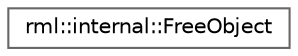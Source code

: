 digraph "类继承关系图"
{
 // LATEX_PDF_SIZE
  bgcolor="transparent";
  edge [fontname=Helvetica,fontsize=10,labelfontname=Helvetica,labelfontsize=10];
  node [fontname=Helvetica,fontsize=10,shape=box,height=0.2,width=0.4];
  rankdir="LR";
  Node0 [id="Node000000",label="rml::internal::FreeObject",height=0.2,width=0.4,color="grey40", fillcolor="white", style="filled",URL="$structrml_1_1internal_1_1_free_object.html",tooltip=" "];
}
